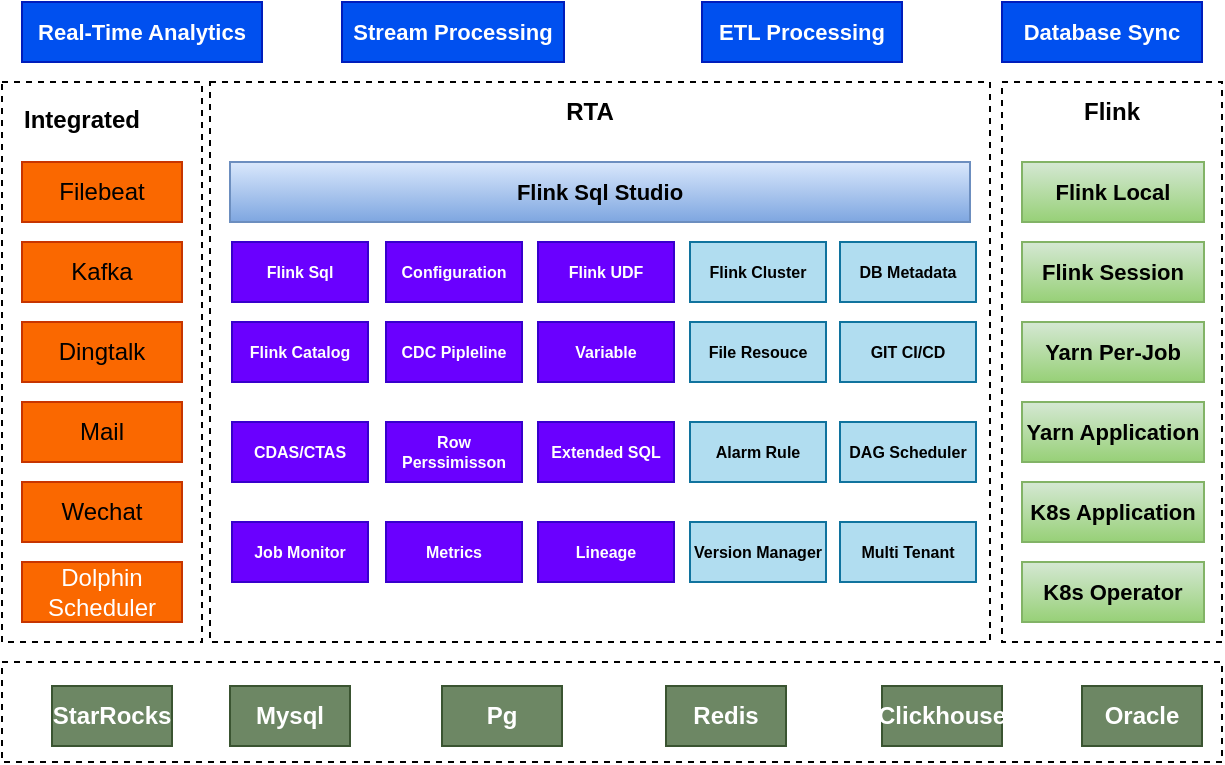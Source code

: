 <mxfile version="24.6.2" type="github">
  <diagram name="第 1 页" id="HKGODpCxfkMQ4LzSjgvv">
    <mxGraphModel dx="819" dy="422" grid="1" gridSize="10" guides="1" tooltips="1" connect="1" arrows="1" fold="1" page="1" pageScale="1" pageWidth="827" pageHeight="1169" math="0" shadow="0">
      <root>
        <mxCell id="0" />
        <mxCell id="1" parent="0" />
        <mxCell id="EMy1A2MRM-kkTs6elO1o-1" value="&lt;font style=&quot;font-size: 11px;&quot;&gt;Real-Time Analytics&lt;/font&gt;" style="rounded=0;whiteSpace=wrap;html=1;fontSize=11;fontStyle=1;fillColor=#0050ef;fontColor=#ffffff;strokeColor=#001DBC;" parent="1" vertex="1">
          <mxGeometry x="110" y="200" width="120" height="30" as="geometry" />
        </mxCell>
        <mxCell id="EMy1A2MRM-kkTs6elO1o-2" value="&lt;font style=&quot;font-size: 11px;&quot;&gt;Stream Processing&lt;/font&gt;" style="rounded=0;whiteSpace=wrap;html=1;fontSize=11;fontStyle=1;fillColor=#0050ef;fontColor=#ffffff;strokeColor=#001DBC;" parent="1" vertex="1">
          <mxGeometry x="270" y="200" width="111" height="30" as="geometry" />
        </mxCell>
        <mxCell id="EMy1A2MRM-kkTs6elO1o-3" value="&lt;font style=&quot;font-size: 11px;&quot;&gt;ETL Processing&lt;/font&gt;" style="rounded=0;whiteSpace=wrap;html=1;fontSize=11;fontStyle=1;fillColor=#0050ef;fontColor=#ffffff;strokeColor=#001DBC;" parent="1" vertex="1">
          <mxGeometry x="450" y="200" width="100" height="30" as="geometry" />
        </mxCell>
        <mxCell id="EMy1A2MRM-kkTs6elO1o-4" value="&lt;font style=&quot;font-size: 11px;&quot;&gt;Database Sync&lt;/font&gt;" style="rounded=0;whiteSpace=wrap;html=1;fontSize=11;fontStyle=1;fillColor=#0050ef;fontColor=#ffffff;strokeColor=#001DBC;" parent="1" vertex="1">
          <mxGeometry x="600" y="200" width="100" height="30" as="geometry" />
        </mxCell>
        <mxCell id="EMy1A2MRM-kkTs6elO1o-8" value="" style="rounded=0;whiteSpace=wrap;html=1;dashed=1;fontSize=11;fontStyle=1" parent="1" vertex="1">
          <mxGeometry x="204" y="240" width="390" height="280" as="geometry" />
        </mxCell>
        <mxCell id="EMy1A2MRM-kkTs6elO1o-9" value="Flink Sql Studio" style="rounded=0;whiteSpace=wrap;html=1;fontSize=11;fontStyle=1;fillColor=#dae8fc;gradientColor=#7ea6e0;strokeColor=#6c8ebf;" parent="1" vertex="1">
          <mxGeometry x="214" y="280" width="370" height="30" as="geometry" />
        </mxCell>
        <mxCell id="EMy1A2MRM-kkTs6elO1o-10" value="Flink Sql" style="rounded=0;whiteSpace=wrap;html=1;fontSize=8;fontStyle=1;fillColor=#6a00ff;fontColor=#ffffff;strokeColor=#3700CC;" parent="1" vertex="1">
          <mxGeometry x="215" y="320" width="68" height="30" as="geometry" />
        </mxCell>
        <mxCell id="EMy1A2MRM-kkTs6elO1o-11" value="Configuration" style="rounded=0;whiteSpace=wrap;html=1;fontSize=8;fontStyle=1;fillColor=#6a00ff;fontColor=#ffffff;strokeColor=#3700CC;" parent="1" vertex="1">
          <mxGeometry x="292" y="320" width="68" height="30" as="geometry" />
        </mxCell>
        <mxCell id="EMy1A2MRM-kkTs6elO1o-13" value="Flink UDF" style="rounded=0;whiteSpace=wrap;html=1;fontSize=8;fontStyle=1;fillColor=#6a00ff;fontColor=#ffffff;strokeColor=#3700CC;" parent="1" vertex="1">
          <mxGeometry x="368" y="320" width="68" height="30" as="geometry" />
        </mxCell>
        <mxCell id="EMy1A2MRM-kkTs6elO1o-14" value="Flink Cluster" style="rounded=0;whiteSpace=wrap;html=1;fontSize=8;fontStyle=1;fillColor=#b1ddf0;strokeColor=#10739e;" parent="1" vertex="1">
          <mxGeometry x="444" y="320" width="68" height="30" as="geometry" />
        </mxCell>
        <mxCell id="EMy1A2MRM-kkTs6elO1o-15" value="DB Metadata" style="rounded=0;whiteSpace=wrap;html=1;fontSize=8;fontStyle=1;fillColor=#b1ddf0;strokeColor=#10739e;" parent="1" vertex="1">
          <mxGeometry x="519" y="320" width="68" height="30" as="geometry" />
        </mxCell>
        <mxCell id="EMy1A2MRM-kkTs6elO1o-16" value="Flink Catalog" style="rounded=0;whiteSpace=wrap;html=1;fontSize=8;fontStyle=1;fillColor=#6a00ff;fontColor=#ffffff;strokeColor=#3700CC;" parent="1" vertex="1">
          <mxGeometry x="215" y="360" width="68" height="30" as="geometry" />
        </mxCell>
        <mxCell id="EMy1A2MRM-kkTs6elO1o-17" value="CDC Pipleline" style="rounded=0;whiteSpace=wrap;html=1;fontSize=8;fontStyle=1;fillColor=#6a00ff;fontColor=#ffffff;strokeColor=#3700CC;" parent="1" vertex="1">
          <mxGeometry x="292" y="360" width="68" height="30" as="geometry" />
        </mxCell>
        <mxCell id="EMy1A2MRM-kkTs6elO1o-18" value="Variable" style="rounded=0;whiteSpace=wrap;html=1;fontSize=8;fontStyle=1;fillColor=#6a00ff;fontColor=#ffffff;strokeColor=#3700CC;" parent="1" vertex="1">
          <mxGeometry x="368" y="360" width="68" height="30" as="geometry" />
        </mxCell>
        <mxCell id="EMy1A2MRM-kkTs6elO1o-19" value="File Resouce" style="rounded=0;whiteSpace=wrap;html=1;fontSize=8;fontStyle=1;fillColor=#b1ddf0;strokeColor=#10739e;" parent="1" vertex="1">
          <mxGeometry x="444" y="360" width="68" height="30" as="geometry" />
        </mxCell>
        <mxCell id="EMy1A2MRM-kkTs6elO1o-20" value="GIT CI/CD" style="rounded=0;whiteSpace=wrap;html=1;fontSize=8;fontStyle=1;fillColor=#b1ddf0;strokeColor=#10739e;" parent="1" vertex="1">
          <mxGeometry x="519" y="360" width="68" height="30" as="geometry" />
        </mxCell>
        <mxCell id="EMy1A2MRM-kkTs6elO1o-21" value="CDAS/CTAS" style="rounded=0;whiteSpace=wrap;html=1;fontSize=8;fontStyle=1;fillColor=#6a00ff;fontColor=#ffffff;strokeColor=#3700CC;" parent="1" vertex="1">
          <mxGeometry x="215" y="410" width="68" height="30" as="geometry" />
        </mxCell>
        <mxCell id="EMy1A2MRM-kkTs6elO1o-22" value="Row Perssimisson" style="rounded=0;whiteSpace=wrap;html=1;fontSize=8;fontStyle=1;fillColor=#6a00ff;fontColor=#ffffff;strokeColor=#3700CC;" parent="1" vertex="1">
          <mxGeometry x="292" y="410" width="68" height="30" as="geometry" />
        </mxCell>
        <mxCell id="EMy1A2MRM-kkTs6elO1o-23" value="Extended SQL" style="rounded=0;whiteSpace=wrap;html=1;fontSize=8;fontStyle=1;fillColor=#6a00ff;fontColor=#ffffff;strokeColor=#3700CC;" parent="1" vertex="1">
          <mxGeometry x="368" y="410" width="68" height="30" as="geometry" />
        </mxCell>
        <mxCell id="EMy1A2MRM-kkTs6elO1o-24" value="Alarm Rule" style="rounded=0;whiteSpace=wrap;html=1;fontSize=8;fontStyle=1;fillColor=#b1ddf0;strokeColor=#10739e;" parent="1" vertex="1">
          <mxGeometry x="444" y="410" width="68" height="30" as="geometry" />
        </mxCell>
        <mxCell id="EMy1A2MRM-kkTs6elO1o-25" value="DAG Scheduler" style="rounded=0;whiteSpace=wrap;html=1;fontSize=8;fontStyle=1;fillColor=#b1ddf0;strokeColor=#10739e;" parent="1" vertex="1">
          <mxGeometry x="519" y="410" width="68" height="30" as="geometry" />
        </mxCell>
        <mxCell id="EMy1A2MRM-kkTs6elO1o-26" value="Job Monitor" style="rounded=0;whiteSpace=wrap;html=1;fontSize=8;fontStyle=1;fillColor=#6a00ff;fontColor=#ffffff;strokeColor=#3700CC;" parent="1" vertex="1">
          <mxGeometry x="215" y="460" width="68" height="30" as="geometry" />
        </mxCell>
        <mxCell id="EMy1A2MRM-kkTs6elO1o-27" value="Metrics" style="rounded=0;whiteSpace=wrap;html=1;fontSize=8;fontStyle=1;fillColor=#6a00ff;fontColor=#ffffff;strokeColor=#3700CC;" parent="1" vertex="1">
          <mxGeometry x="292" y="460" width="68" height="30" as="geometry" />
        </mxCell>
        <mxCell id="EMy1A2MRM-kkTs6elO1o-28" value="Lineage" style="rounded=0;whiteSpace=wrap;html=1;fontSize=8;fontStyle=1;fillColor=#6a00ff;fontColor=#ffffff;strokeColor=#3700CC;" parent="1" vertex="1">
          <mxGeometry x="368" y="460" width="68" height="30" as="geometry" />
        </mxCell>
        <mxCell id="EMy1A2MRM-kkTs6elO1o-29" value="Version Manager" style="rounded=0;whiteSpace=wrap;html=1;fontSize=8;fontStyle=1;fillColor=#b1ddf0;strokeColor=#10739e;" parent="1" vertex="1">
          <mxGeometry x="444" y="460" width="68" height="30" as="geometry" />
        </mxCell>
        <mxCell id="EMy1A2MRM-kkTs6elO1o-30" value="Multi Tenant" style="rounded=0;whiteSpace=wrap;html=1;fontSize=8;fontStyle=1;fillColor=#b1ddf0;strokeColor=#10739e;" parent="1" vertex="1">
          <mxGeometry x="519" y="460" width="68" height="30" as="geometry" />
        </mxCell>
        <mxCell id="EMy1A2MRM-kkTs6elO1o-36" value="" style="rounded=0;whiteSpace=wrap;html=1;dashed=1;fontSize=11;fontStyle=1" parent="1" vertex="1">
          <mxGeometry x="600" y="240" width="110" height="280" as="geometry" />
        </mxCell>
        <mxCell id="EMy1A2MRM-kkTs6elO1o-37" value="Flink Local" style="rounded=0;whiteSpace=wrap;html=1;fontSize=11;fontStyle=1;fillColor=#d5e8d4;gradientColor=#97d077;strokeColor=#82b366;" parent="1" vertex="1">
          <mxGeometry x="610" y="280" width="91" height="30" as="geometry" />
        </mxCell>
        <mxCell id="EMy1A2MRM-kkTs6elO1o-38" value="Flink Session" style="rounded=0;whiteSpace=wrap;html=1;fontSize=11;fontStyle=1;fillColor=#d5e8d4;gradientColor=#97d077;strokeColor=#82b366;" parent="1" vertex="1">
          <mxGeometry x="610" y="320" width="91" height="30" as="geometry" />
        </mxCell>
        <mxCell id="EMy1A2MRM-kkTs6elO1o-39" value="Yarn Per-Job" style="rounded=0;whiteSpace=wrap;html=1;fontSize=11;fontStyle=1;fillColor=#d5e8d4;gradientColor=#97d077;strokeColor=#82b366;" parent="1" vertex="1">
          <mxGeometry x="610" y="360" width="91" height="30" as="geometry" />
        </mxCell>
        <mxCell id="EMy1A2MRM-kkTs6elO1o-40" value="Yarn Application" style="rounded=0;whiteSpace=wrap;html=1;fontSize=11;fontStyle=1;fillColor=#d5e8d4;gradientColor=#97d077;strokeColor=#82b366;" parent="1" vertex="1">
          <mxGeometry x="610" y="400" width="91" height="30" as="geometry" />
        </mxCell>
        <mxCell id="EMy1A2MRM-kkTs6elO1o-41" value="K8s Application" style="rounded=0;whiteSpace=wrap;html=1;fontSize=11;fontStyle=1;fillColor=#d5e8d4;gradientColor=#97d077;strokeColor=#82b366;" parent="1" vertex="1">
          <mxGeometry x="610" y="440" width="91" height="30" as="geometry" />
        </mxCell>
        <mxCell id="EMy1A2MRM-kkTs6elO1o-42" value="K8s Operator" style="rounded=0;whiteSpace=wrap;html=1;fontSize=11;fontStyle=1;fillColor=#d5e8d4;gradientColor=#97d077;strokeColor=#82b366;" parent="1" vertex="1">
          <mxGeometry x="610" y="480" width="91" height="30" as="geometry" />
        </mxCell>
        <mxCell id="EMy1A2MRM-kkTs6elO1o-43" value="" style="rounded=0;whiteSpace=wrap;html=1;dashed=1;fontSize=11;fontStyle=1" parent="1" vertex="1">
          <mxGeometry x="100" y="530" width="610" height="50" as="geometry" />
        </mxCell>
        <mxCell id="EMy1A2MRM-kkTs6elO1o-44" value="&lt;b&gt;RTA&lt;/b&gt;" style="text;html=1;align=center;verticalAlign=middle;whiteSpace=wrap;rounded=0;" parent="1" vertex="1">
          <mxGeometry x="364" y="240" width="60" height="30" as="geometry" />
        </mxCell>
        <mxCell id="EMy1A2MRM-kkTs6elO1o-45" value="&lt;b&gt;Flink&lt;/b&gt;" style="text;html=1;align=center;verticalAlign=middle;whiteSpace=wrap;rounded=0;" parent="1" vertex="1">
          <mxGeometry x="625" y="240" width="60" height="30" as="geometry" />
        </mxCell>
        <mxCell id="EMy1A2MRM-kkTs6elO1o-47" value="StarRocks" style="rounded=0;whiteSpace=wrap;html=1;fillColor=#6d8764;strokeColor=#3A5431;fontColor=#ffffff;fontStyle=1" parent="1" vertex="1">
          <mxGeometry x="125" y="542" width="60" height="30" as="geometry" />
        </mxCell>
        <mxCell id="EMy1A2MRM-kkTs6elO1o-48" value="Mysql" style="rounded=0;whiteSpace=wrap;html=1;fillColor=#6d8764;strokeColor=#3A5431;fontColor=#ffffff;fontStyle=1" parent="1" vertex="1">
          <mxGeometry x="214" y="542" width="60" height="30" as="geometry" />
        </mxCell>
        <mxCell id="EMy1A2MRM-kkTs6elO1o-49" value="Pg" style="rounded=0;whiteSpace=wrap;html=1;fillColor=#6d8764;strokeColor=#3A5431;fontColor=#ffffff;fontStyle=1" parent="1" vertex="1">
          <mxGeometry x="320" y="542" width="60" height="30" as="geometry" />
        </mxCell>
        <mxCell id="EMy1A2MRM-kkTs6elO1o-50" value="Redis" style="rounded=0;whiteSpace=wrap;html=1;fillColor=#6d8764;strokeColor=#3A5431;fontColor=#ffffff;fontStyle=1" parent="1" vertex="1">
          <mxGeometry x="432" y="542" width="60" height="30" as="geometry" />
        </mxCell>
        <mxCell id="EMy1A2MRM-kkTs6elO1o-51" value="Clickhouse" style="rounded=0;whiteSpace=wrap;html=1;fillColor=#6d8764;strokeColor=#3A5431;fontColor=#ffffff;fontStyle=1" parent="1" vertex="1">
          <mxGeometry x="540" y="542" width="60" height="30" as="geometry" />
        </mxCell>
        <mxCell id="EMy1A2MRM-kkTs6elO1o-53" value="Oracle" style="rounded=0;whiteSpace=wrap;html=1;fillColor=#6d8764;strokeColor=#3A5431;fontColor=#ffffff;fontStyle=1" parent="1" vertex="1">
          <mxGeometry x="640" y="542" width="60" height="30" as="geometry" />
        </mxCell>
        <mxCell id="EMy1A2MRM-kkTs6elO1o-60" value="" style="rounded=0;whiteSpace=wrap;html=1;dashed=1;" parent="1" vertex="1">
          <mxGeometry x="100" y="240" width="100" height="280" as="geometry" />
        </mxCell>
        <mxCell id="EMy1A2MRM-kkTs6elO1o-61" value="Filebeat" style="rounded=0;whiteSpace=wrap;html=1;fillColor=#fa6800;fontColor=#000000;strokeColor=#C73500;" parent="1" vertex="1">
          <mxGeometry x="110" y="280" width="80" height="30" as="geometry" />
        </mxCell>
        <mxCell id="EMy1A2MRM-kkTs6elO1o-63" value="Kafka" style="rounded=0;whiteSpace=wrap;html=1;fillColor=#fa6800;fontColor=#000000;strokeColor=#C73500;" parent="1" vertex="1">
          <mxGeometry x="110" y="320" width="80" height="30" as="geometry" />
        </mxCell>
        <mxCell id="EMy1A2MRM-kkTs6elO1o-64" value="Dingtalk" style="rounded=0;whiteSpace=wrap;html=1;fillColor=#fa6800;fontColor=#000000;strokeColor=#C73500;" parent="1" vertex="1">
          <mxGeometry x="110" y="360" width="80" height="30" as="geometry" />
        </mxCell>
        <mxCell id="EMy1A2MRM-kkTs6elO1o-65" value="&lt;b&gt;Integrated&lt;/b&gt;" style="text;html=1;align=center;verticalAlign=middle;whiteSpace=wrap;rounded=0;" parent="1" vertex="1">
          <mxGeometry x="110" y="244" width="60" height="30" as="geometry" />
        </mxCell>
        <mxCell id="EMy1A2MRM-kkTs6elO1o-66" value="Mail" style="rounded=0;whiteSpace=wrap;html=1;fillColor=#fa6800;fontColor=#000000;strokeColor=#C73500;" parent="1" vertex="1">
          <mxGeometry x="110" y="400" width="80" height="30" as="geometry" />
        </mxCell>
        <mxCell id="EMy1A2MRM-kkTs6elO1o-67" value="Wechat" style="rounded=0;whiteSpace=wrap;html=1;fillColor=#fa6800;fontColor=#000000;strokeColor=#C73500;" parent="1" vertex="1">
          <mxGeometry x="110" y="440" width="80" height="30" as="geometry" />
        </mxCell>
        <mxCell id="CSS75EGZJ9T9D-MVBC-j-1" value="&lt;span style=&quot;color: rgb(255, 255, 255);&quot;&gt;Dolphin Scheduler&lt;/span&gt;" style="rounded=0;whiteSpace=wrap;html=1;fillColor=#fa6800;fontColor=#000000;strokeColor=#C73500;" vertex="1" parent="1">
          <mxGeometry x="110" y="480" width="80" height="30" as="geometry" />
        </mxCell>
      </root>
    </mxGraphModel>
  </diagram>
</mxfile>

